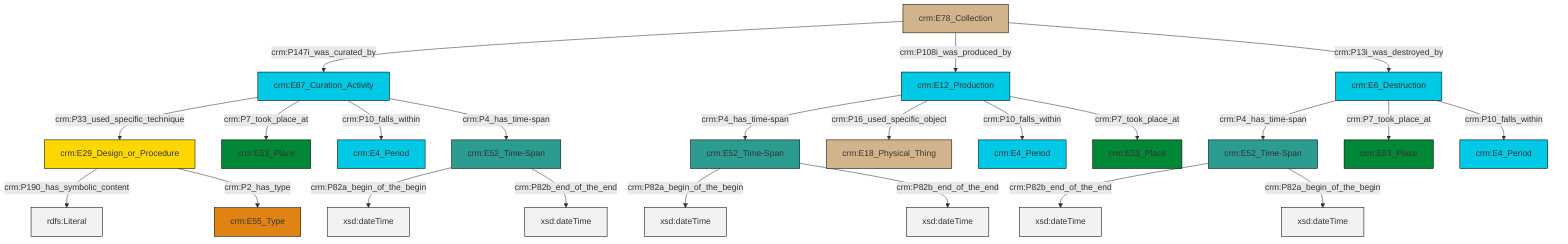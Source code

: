 graph TD
classDef Literal fill:#f2f2f2,stroke:#000000;
classDef CRM_Entity fill:#FFFFFF,stroke:#000000;
classDef Temporal_Entity fill:#00C9E6, stroke:#000000;
classDef Type fill:#E18312, stroke:#000000;
classDef Time-Span fill:#2C9C91, stroke:#000000;
classDef Appellation fill:#FFEB7F, stroke:#000000;
classDef Place fill:#008836, stroke:#000000;
classDef Persistent_Item fill:#B266B2, stroke:#000000;
classDef Conceptual_Object fill:#FFD700, stroke:#000000;
classDef Physical_Thing fill:#D2B48C, stroke:#000000;
classDef Actor fill:#f58aad, stroke:#000000;
classDef PC_Classes fill:#4ce600, stroke:#000000;
classDef Multi fill:#cccccc,stroke:#000000;

4["crm:E29_Design_or_Procedure"]:::Conceptual_Object -->|crm:P190_has_symbolic_content| 5[rdfs:Literal]:::Literal
6["crm:E87_Curation_Activity"]:::Temporal_Entity -->|crm:P33_used_specific_technique| 4["crm:E29_Design_or_Procedure"]:::Conceptual_Object
14["crm:E12_Production"]:::Temporal_Entity -->|crm:P4_has_time-span| 15["crm:E52_Time-Span"]:::Time-Span
16["crm:E6_Destruction"]:::Temporal_Entity -->|crm:P4_has_time-span| 12["crm:E52_Time-Span"]:::Time-Span
15["crm:E52_Time-Span"]:::Time-Span -->|crm:P82a_begin_of_the_begin| 17[xsd:dateTime]:::Literal
14["crm:E12_Production"]:::Temporal_Entity -->|crm:P16_used_specific_object| 18["crm:E18_Physical_Thing"]:::Physical_Thing
6["crm:E87_Curation_Activity"]:::Temporal_Entity -->|crm:P7_took_place_at| 0["crm:E53_Place"]:::Place
8["crm:E52_Time-Span"]:::Time-Span -->|crm:P82a_begin_of_the_begin| 19[xsd:dateTime]:::Literal
8["crm:E52_Time-Span"]:::Time-Span -->|crm:P82b_end_of_the_end| 20[xsd:dateTime]:::Literal
16["crm:E6_Destruction"]:::Temporal_Entity -->|crm:P7_took_place_at| 10["crm:E53_Place"]:::Place
12["crm:E52_Time-Span"]:::Time-Span -->|crm:P82b_end_of_the_end| 24[xsd:dateTime]:::Literal
16["crm:E6_Destruction"]:::Temporal_Entity -->|crm:P10_falls_within| 25["crm:E4_Period"]:::Temporal_Entity
21["crm:E78_Collection"]:::Physical_Thing -->|crm:P147i_was_curated_by| 6["crm:E87_Curation_Activity"]:::Temporal_Entity
6["crm:E87_Curation_Activity"]:::Temporal_Entity -->|crm:P10_falls_within| 28["crm:E4_Period"]:::Temporal_Entity
21["crm:E78_Collection"]:::Physical_Thing -->|crm:P108i_was_produced_by| 14["crm:E12_Production"]:::Temporal_Entity
6["crm:E87_Curation_Activity"]:::Temporal_Entity -->|crm:P4_has_time-span| 8["crm:E52_Time-Span"]:::Time-Span
14["crm:E12_Production"]:::Temporal_Entity -->|crm:P10_falls_within| 29["crm:E4_Period"]:::Temporal_Entity
4["crm:E29_Design_or_Procedure"]:::Conceptual_Object -->|crm:P2_has_type| 30["crm:E55_Type"]:::Type
21["crm:E78_Collection"]:::Physical_Thing -->|crm:P13i_was_destroyed_by| 16["crm:E6_Destruction"]:::Temporal_Entity
15["crm:E52_Time-Span"]:::Time-Span -->|crm:P82b_end_of_the_end| 35[xsd:dateTime]:::Literal
14["crm:E12_Production"]:::Temporal_Entity -->|crm:P7_took_place_at| 2["crm:E53_Place"]:::Place
12["crm:E52_Time-Span"]:::Time-Span -->|crm:P82a_begin_of_the_begin| 37[xsd:dateTime]:::Literal